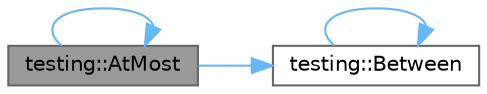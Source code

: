 digraph "testing::AtMost"
{
 // LATEX_PDF_SIZE
  bgcolor="transparent";
  edge [fontname=Helvetica,fontsize=10,labelfontname=Helvetica,labelfontsize=10];
  node [fontname=Helvetica,fontsize=10,shape=box,height=0.2,width=0.4];
  rankdir="LR";
  Node1 [id="Node000001",label="testing::AtMost",height=0.2,width=0.4,color="gray40", fillcolor="grey60", style="filled", fontcolor="black",tooltip=" "];
  Node1 -> Node1 [id="edge1_Node000001_Node000001",color="steelblue1",style="solid",tooltip=" "];
  Node1 -> Node2 [id="edge2_Node000001_Node000002",color="steelblue1",style="solid",tooltip=" "];
  Node2 [id="Node000002",label="testing::Between",height=0.2,width=0.4,color="grey40", fillcolor="white", style="filled",URL="$namespacetesting.html#a3bb2d3cdd3fdf5b4be1480fce549918e",tooltip=" "];
  Node2 -> Node2 [id="edge3_Node000002_Node000002",color="steelblue1",style="solid",tooltip=" "];
}
